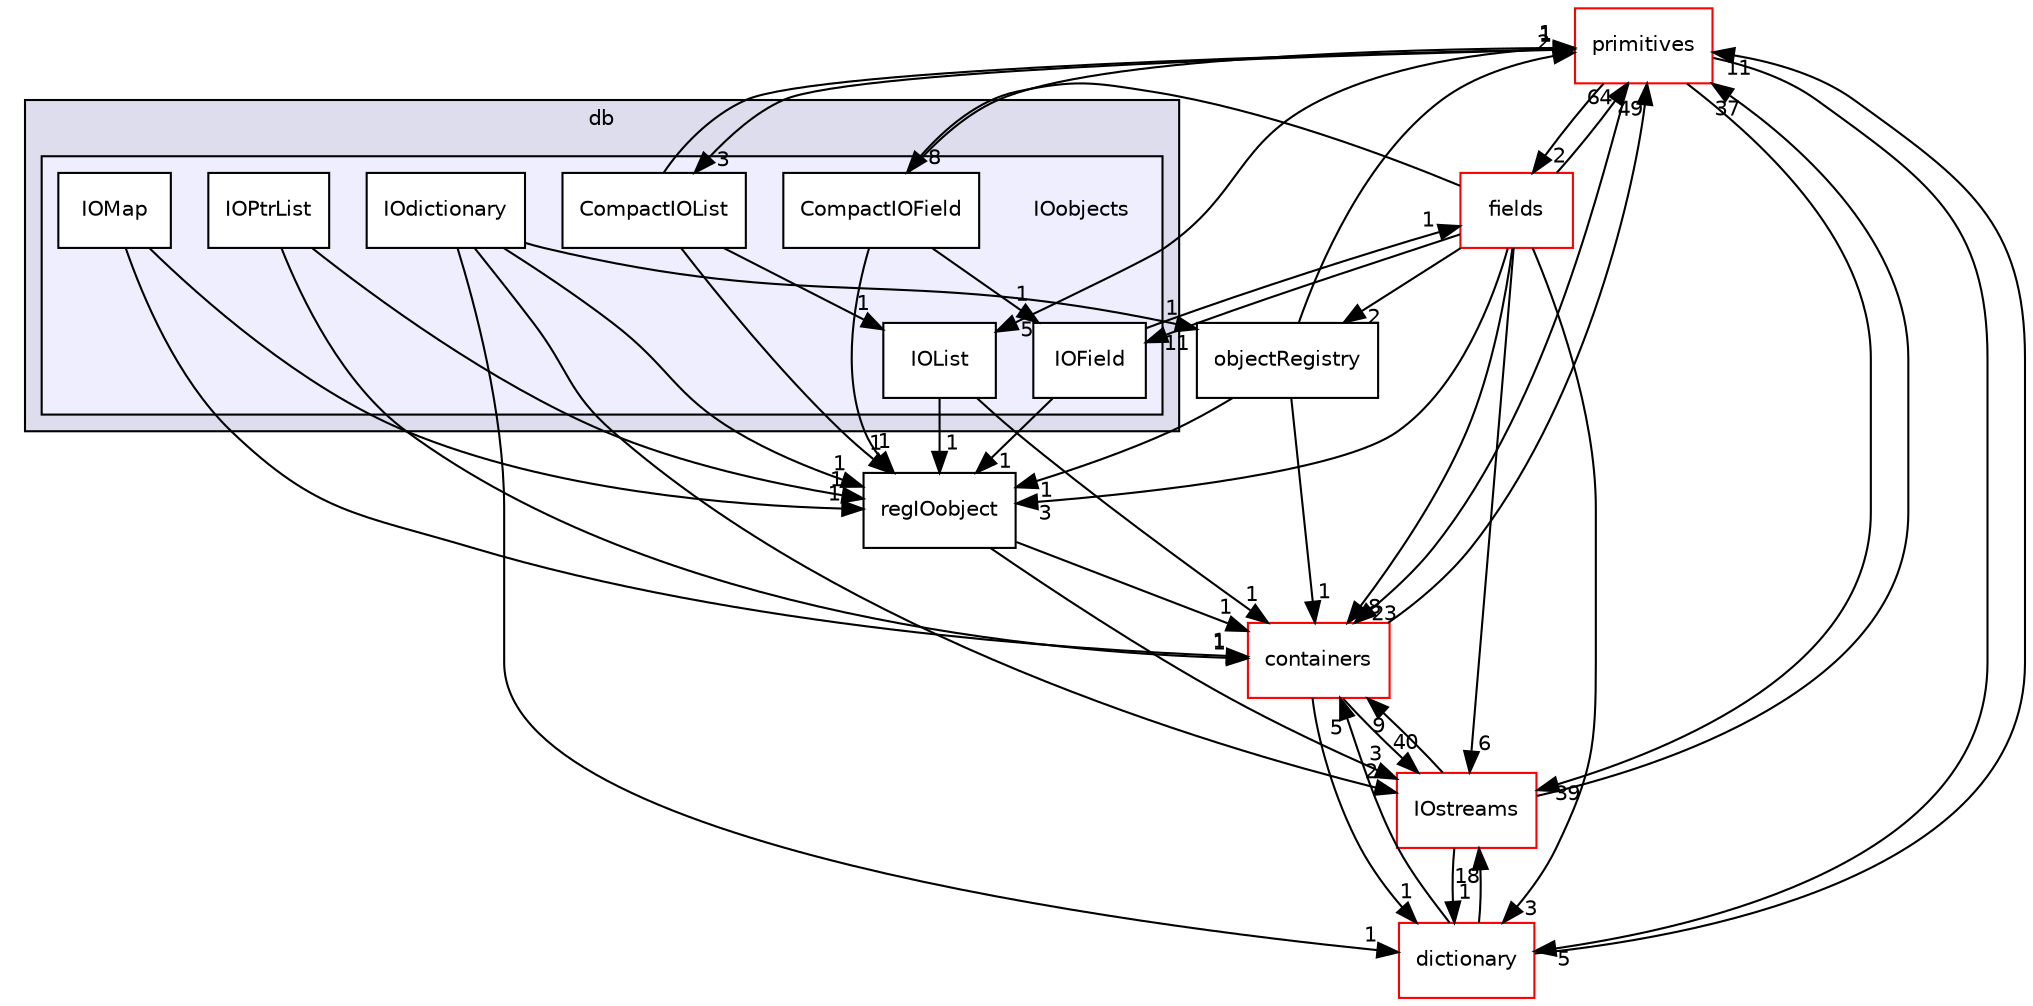 digraph "src/OpenFOAM/db/IOobjects" {
  bgcolor=transparent;
  compound=true
  node [ fontsize="10", fontname="Helvetica"];
  edge [ labelfontsize="10", labelfontname="Helvetica"];
  subgraph clusterdir_63c634f7a7cfd679ac26c67fb30fc32f {
    graph [ bgcolor="#ddddee", pencolor="black", label="db" fontname="Helvetica", fontsize="10", URL="dir_63c634f7a7cfd679ac26c67fb30fc32f.html"]
  subgraph clusterdir_cc10b28373a5cdb85fcb1ececb22619b {
    graph [ bgcolor="#eeeeff", pencolor="black", label="" URL="dir_cc10b28373a5cdb85fcb1ececb22619b.html"];
    dir_cc10b28373a5cdb85fcb1ececb22619b [shape=plaintext label="IOobjects"];
    dir_d55909ec472a0de589fa7a6dcc7e08f2 [shape=box label="CompactIOField" color="black" fillcolor="white" style="filled" URL="dir_d55909ec472a0de589fa7a6dcc7e08f2.html"];
    dir_1d702999d331a0816d132cf7c03d4e91 [shape=box label="CompactIOList" color="black" fillcolor="white" style="filled" URL="dir_1d702999d331a0816d132cf7c03d4e91.html"];
    dir_f982924b1d0900701a6f45b84bbc48f3 [shape=box label="IOdictionary" color="black" fillcolor="white" style="filled" URL="dir_f982924b1d0900701a6f45b84bbc48f3.html"];
    dir_6bef123dcba19d51b5ac0db98f01cda0 [shape=box label="IOField" color="black" fillcolor="white" style="filled" URL="dir_6bef123dcba19d51b5ac0db98f01cda0.html"];
    dir_daccf7d61098506097eb5150a9464743 [shape=box label="IOList" color="black" fillcolor="white" style="filled" URL="dir_daccf7d61098506097eb5150a9464743.html"];
    dir_a0e907ae2e70c9b403aa2b76a52aaa39 [shape=box label="IOMap" color="black" fillcolor="white" style="filled" URL="dir_a0e907ae2e70c9b403aa2b76a52aaa39.html"];
    dir_0be42a88baa1913e21244519d674a75a [shape=box label="IOPtrList" color="black" fillcolor="white" style="filled" URL="dir_0be42a88baa1913e21244519d674a75a.html"];
  }
  }
  dir_962442b8f989d5529fab5e0f0e4ffb74 [shape=box label="fields" color="red" URL="dir_962442b8f989d5529fab5e0f0e4ffb74.html"];
  dir_19d0872053bde092be81d7fe3f56cbf7 [shape=box label="containers" color="red" URL="dir_19d0872053bde092be81d7fe3f56cbf7.html"];
  dir_466e4f5b4cc1582939ab4ceba36098d8 [shape=box label="IOstreams" color="red" URL="dir_466e4f5b4cc1582939ab4ceba36098d8.html"];
  dir_43e4f3d5f4ba74ef6e29186317ac2bae [shape=box label="dictionary" color="red" URL="dir_43e4f3d5f4ba74ef6e29186317ac2bae.html"];
  dir_f80fc3e4842cbab48cb780bc6e6d033e [shape=box label="objectRegistry" URL="dir_f80fc3e4842cbab48cb780bc6e6d033e.html"];
  dir_3e50f45338116b169052b428016851aa [shape=box label="primitives" color="red" URL="dir_3e50f45338116b169052b428016851aa.html"];
  dir_bb2890f68b7fdb7b322b02b8256df6db [shape=box label="regIOobject" URL="dir_bb2890f68b7fdb7b322b02b8256df6db.html"];
  dir_962442b8f989d5529fab5e0f0e4ffb74->dir_19d0872053bde092be81d7fe3f56cbf7 [headlabel="8", labeldistance=1.5 headhref="dir_002021_001902.html"];
  dir_962442b8f989d5529fab5e0f0e4ffb74->dir_466e4f5b4cc1582939ab4ceba36098d8 [headlabel="6", labeldistance=1.5 headhref="dir_002021_001992.html"];
  dir_962442b8f989d5529fab5e0f0e4ffb74->dir_43e4f3d5f4ba74ef6e29186317ac2bae [headlabel="3", labeldistance=1.5 headhref="dir_002021_001956.html"];
  dir_962442b8f989d5529fab5e0f0e4ffb74->dir_6bef123dcba19d51b5ac0db98f01cda0 [headlabel="11", labeldistance=1.5 headhref="dir_002021_001988.html"];
  dir_962442b8f989d5529fab5e0f0e4ffb74->dir_f80fc3e4842cbab48cb780bc6e6d033e [headlabel="2", labeldistance=1.5 headhref="dir_002021_002005.html"];
  dir_962442b8f989d5529fab5e0f0e4ffb74->dir_3e50f45338116b169052b428016851aa [headlabel="64", labeldistance=1.5 headhref="dir_002021_002325.html"];
  dir_962442b8f989d5529fab5e0f0e4ffb74->dir_bb2890f68b7fdb7b322b02b8256df6db [headlabel="3", labeldistance=1.5 headhref="dir_002021_002006.html"];
  dir_962442b8f989d5529fab5e0f0e4ffb74->dir_d55909ec472a0de589fa7a6dcc7e08f2 [headlabel="8", labeldistance=1.5 headhref="dir_002021_001985.html"];
  dir_19d0872053bde092be81d7fe3f56cbf7->dir_466e4f5b4cc1582939ab4ceba36098d8 [headlabel="40", labeldistance=1.5 headhref="dir_001902_001992.html"];
  dir_19d0872053bde092be81d7fe3f56cbf7->dir_43e4f3d5f4ba74ef6e29186317ac2bae [headlabel="1", labeldistance=1.5 headhref="dir_001902_001956.html"];
  dir_19d0872053bde092be81d7fe3f56cbf7->dir_3e50f45338116b169052b428016851aa [headlabel="49", labeldistance=1.5 headhref="dir_001902_002325.html"];
  dir_0be42a88baa1913e21244519d674a75a->dir_19d0872053bde092be81d7fe3f56cbf7 [headlabel="1", labeldistance=1.5 headhref="dir_001991_001902.html"];
  dir_0be42a88baa1913e21244519d674a75a->dir_bb2890f68b7fdb7b322b02b8256df6db [headlabel="1", labeldistance=1.5 headhref="dir_001991_002006.html"];
  dir_466e4f5b4cc1582939ab4ceba36098d8->dir_19d0872053bde092be81d7fe3f56cbf7 [headlabel="9", labeldistance=1.5 headhref="dir_001992_001902.html"];
  dir_466e4f5b4cc1582939ab4ceba36098d8->dir_43e4f3d5f4ba74ef6e29186317ac2bae [headlabel="1", labeldistance=1.5 headhref="dir_001992_001956.html"];
  dir_466e4f5b4cc1582939ab4ceba36098d8->dir_3e50f45338116b169052b428016851aa [headlabel="37", labeldistance=1.5 headhref="dir_001992_002325.html"];
  dir_1d702999d331a0816d132cf7c03d4e91->dir_3e50f45338116b169052b428016851aa [headlabel="1", labeldistance=1.5 headhref="dir_001986_002325.html"];
  dir_1d702999d331a0816d132cf7c03d4e91->dir_bb2890f68b7fdb7b322b02b8256df6db [headlabel="1", labeldistance=1.5 headhref="dir_001986_002006.html"];
  dir_1d702999d331a0816d132cf7c03d4e91->dir_daccf7d61098506097eb5150a9464743 [headlabel="1", labeldistance=1.5 headhref="dir_001986_001989.html"];
  dir_43e4f3d5f4ba74ef6e29186317ac2bae->dir_19d0872053bde092be81d7fe3f56cbf7 [headlabel="5", labeldistance=1.5 headhref="dir_001956_001902.html"];
  dir_43e4f3d5f4ba74ef6e29186317ac2bae->dir_466e4f5b4cc1582939ab4ceba36098d8 [headlabel="18", labeldistance=1.5 headhref="dir_001956_001992.html"];
  dir_43e4f3d5f4ba74ef6e29186317ac2bae->dir_3e50f45338116b169052b428016851aa [headlabel="11", labeldistance=1.5 headhref="dir_001956_002325.html"];
  dir_6bef123dcba19d51b5ac0db98f01cda0->dir_962442b8f989d5529fab5e0f0e4ffb74 [headlabel="1", labeldistance=1.5 headhref="dir_001988_002021.html"];
  dir_6bef123dcba19d51b5ac0db98f01cda0->dir_bb2890f68b7fdb7b322b02b8256df6db [headlabel="1", labeldistance=1.5 headhref="dir_001988_002006.html"];
  dir_f80fc3e4842cbab48cb780bc6e6d033e->dir_19d0872053bde092be81d7fe3f56cbf7 [headlabel="1", labeldistance=1.5 headhref="dir_002005_001902.html"];
  dir_f80fc3e4842cbab48cb780bc6e6d033e->dir_3e50f45338116b169052b428016851aa [headlabel="2", labeldistance=1.5 headhref="dir_002005_002325.html"];
  dir_f80fc3e4842cbab48cb780bc6e6d033e->dir_bb2890f68b7fdb7b322b02b8256df6db [headlabel="1", labeldistance=1.5 headhref="dir_002005_002006.html"];
  dir_3e50f45338116b169052b428016851aa->dir_962442b8f989d5529fab5e0f0e4ffb74 [headlabel="2", labeldistance=1.5 headhref="dir_002325_002021.html"];
  dir_3e50f45338116b169052b428016851aa->dir_19d0872053bde092be81d7fe3f56cbf7 [headlabel="23", labeldistance=1.5 headhref="dir_002325_001902.html"];
  dir_3e50f45338116b169052b428016851aa->dir_466e4f5b4cc1582939ab4ceba36098d8 [headlabel="39", labeldistance=1.5 headhref="dir_002325_001992.html"];
  dir_3e50f45338116b169052b428016851aa->dir_1d702999d331a0816d132cf7c03d4e91 [headlabel="3", labeldistance=1.5 headhref="dir_002325_001986.html"];
  dir_3e50f45338116b169052b428016851aa->dir_43e4f3d5f4ba74ef6e29186317ac2bae [headlabel="5", labeldistance=1.5 headhref="dir_002325_001956.html"];
  dir_3e50f45338116b169052b428016851aa->dir_daccf7d61098506097eb5150a9464743 [headlabel="5", labeldistance=1.5 headhref="dir_002325_001989.html"];
  dir_bb2890f68b7fdb7b322b02b8256df6db->dir_19d0872053bde092be81d7fe3f56cbf7 [headlabel="1", labeldistance=1.5 headhref="dir_002006_001902.html"];
  dir_bb2890f68b7fdb7b322b02b8256df6db->dir_466e4f5b4cc1582939ab4ceba36098d8 [headlabel="3", labeldistance=1.5 headhref="dir_002006_001992.html"];
  dir_d55909ec472a0de589fa7a6dcc7e08f2->dir_6bef123dcba19d51b5ac0db98f01cda0 [headlabel="1", labeldistance=1.5 headhref="dir_001985_001988.html"];
  dir_d55909ec472a0de589fa7a6dcc7e08f2->dir_3e50f45338116b169052b428016851aa [headlabel="1", labeldistance=1.5 headhref="dir_001985_002325.html"];
  dir_d55909ec472a0de589fa7a6dcc7e08f2->dir_bb2890f68b7fdb7b322b02b8256df6db [headlabel="1", labeldistance=1.5 headhref="dir_001985_002006.html"];
  dir_a0e907ae2e70c9b403aa2b76a52aaa39->dir_19d0872053bde092be81d7fe3f56cbf7 [headlabel="1", labeldistance=1.5 headhref="dir_001990_001902.html"];
  dir_a0e907ae2e70c9b403aa2b76a52aaa39->dir_bb2890f68b7fdb7b322b02b8256df6db [headlabel="1", labeldistance=1.5 headhref="dir_001990_002006.html"];
  dir_f982924b1d0900701a6f45b84bbc48f3->dir_466e4f5b4cc1582939ab4ceba36098d8 [headlabel="2", labeldistance=1.5 headhref="dir_001987_001992.html"];
  dir_f982924b1d0900701a6f45b84bbc48f3->dir_43e4f3d5f4ba74ef6e29186317ac2bae [headlabel="1", labeldistance=1.5 headhref="dir_001987_001956.html"];
  dir_f982924b1d0900701a6f45b84bbc48f3->dir_f80fc3e4842cbab48cb780bc6e6d033e [headlabel="1", labeldistance=1.5 headhref="dir_001987_002005.html"];
  dir_f982924b1d0900701a6f45b84bbc48f3->dir_bb2890f68b7fdb7b322b02b8256df6db [headlabel="1", labeldistance=1.5 headhref="dir_001987_002006.html"];
  dir_daccf7d61098506097eb5150a9464743->dir_19d0872053bde092be81d7fe3f56cbf7 [headlabel="1", labeldistance=1.5 headhref="dir_001989_001902.html"];
  dir_daccf7d61098506097eb5150a9464743->dir_bb2890f68b7fdb7b322b02b8256df6db [headlabel="1", labeldistance=1.5 headhref="dir_001989_002006.html"];
}
